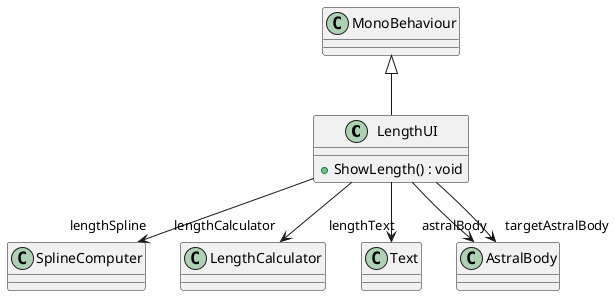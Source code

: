@startuml
class LengthUI {
    + ShowLength() : void
}
MonoBehaviour <|-- LengthUI
LengthUI --> "lengthSpline" SplineComputer
LengthUI --> "lengthCalculator" LengthCalculator
LengthUI --> "lengthText" Text
LengthUI --> "astralBody" AstralBody
LengthUI --> "targetAstralBody" AstralBody
@enduml

